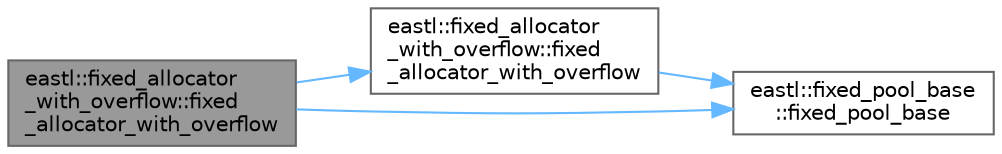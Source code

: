 digraph "eastl::fixed_allocator_with_overflow::fixed_allocator_with_overflow"
{
 // LATEX_PDF_SIZE
  bgcolor="transparent";
  edge [fontname=Helvetica,fontsize=10,labelfontname=Helvetica,labelfontsize=10];
  node [fontname=Helvetica,fontsize=10,shape=box,height=0.2,width=0.4];
  rankdir="LR";
  Node1 [id="Node000001",label="eastl::fixed_allocator\l_with_overflow::fixed\l_allocator_with_overflow",height=0.2,width=0.4,color="gray40", fillcolor="grey60", style="filled", fontcolor="black",tooltip=" "];
  Node1 -> Node2 [id="edge4_Node000001_Node000002",color="steelblue1",style="solid",tooltip=" "];
  Node2 [id="Node000002",label="eastl::fixed_allocator\l_with_overflow::fixed\l_allocator_with_overflow",height=0.2,width=0.4,color="grey40", fillcolor="white", style="filled",URL="$classeastl_1_1fixed__allocator__with__overflow.html#af1696199a6aa44e5ecfff60a78d12ce3",tooltip=" "];
  Node2 -> Node3 [id="edge5_Node000002_Node000003",color="steelblue1",style="solid",tooltip=" "];
  Node3 [id="Node000003",label="eastl::fixed_pool_base\l::fixed_pool_base",height=0.2,width=0.4,color="grey40", fillcolor="white", style="filled",URL="$structeastl_1_1fixed__pool__base.html#a006eb1411d25facda3bc440e62009958",tooltip=" "];
  Node1 -> Node3 [id="edge6_Node000001_Node000003",color="steelblue1",style="solid",tooltip=" "];
}
